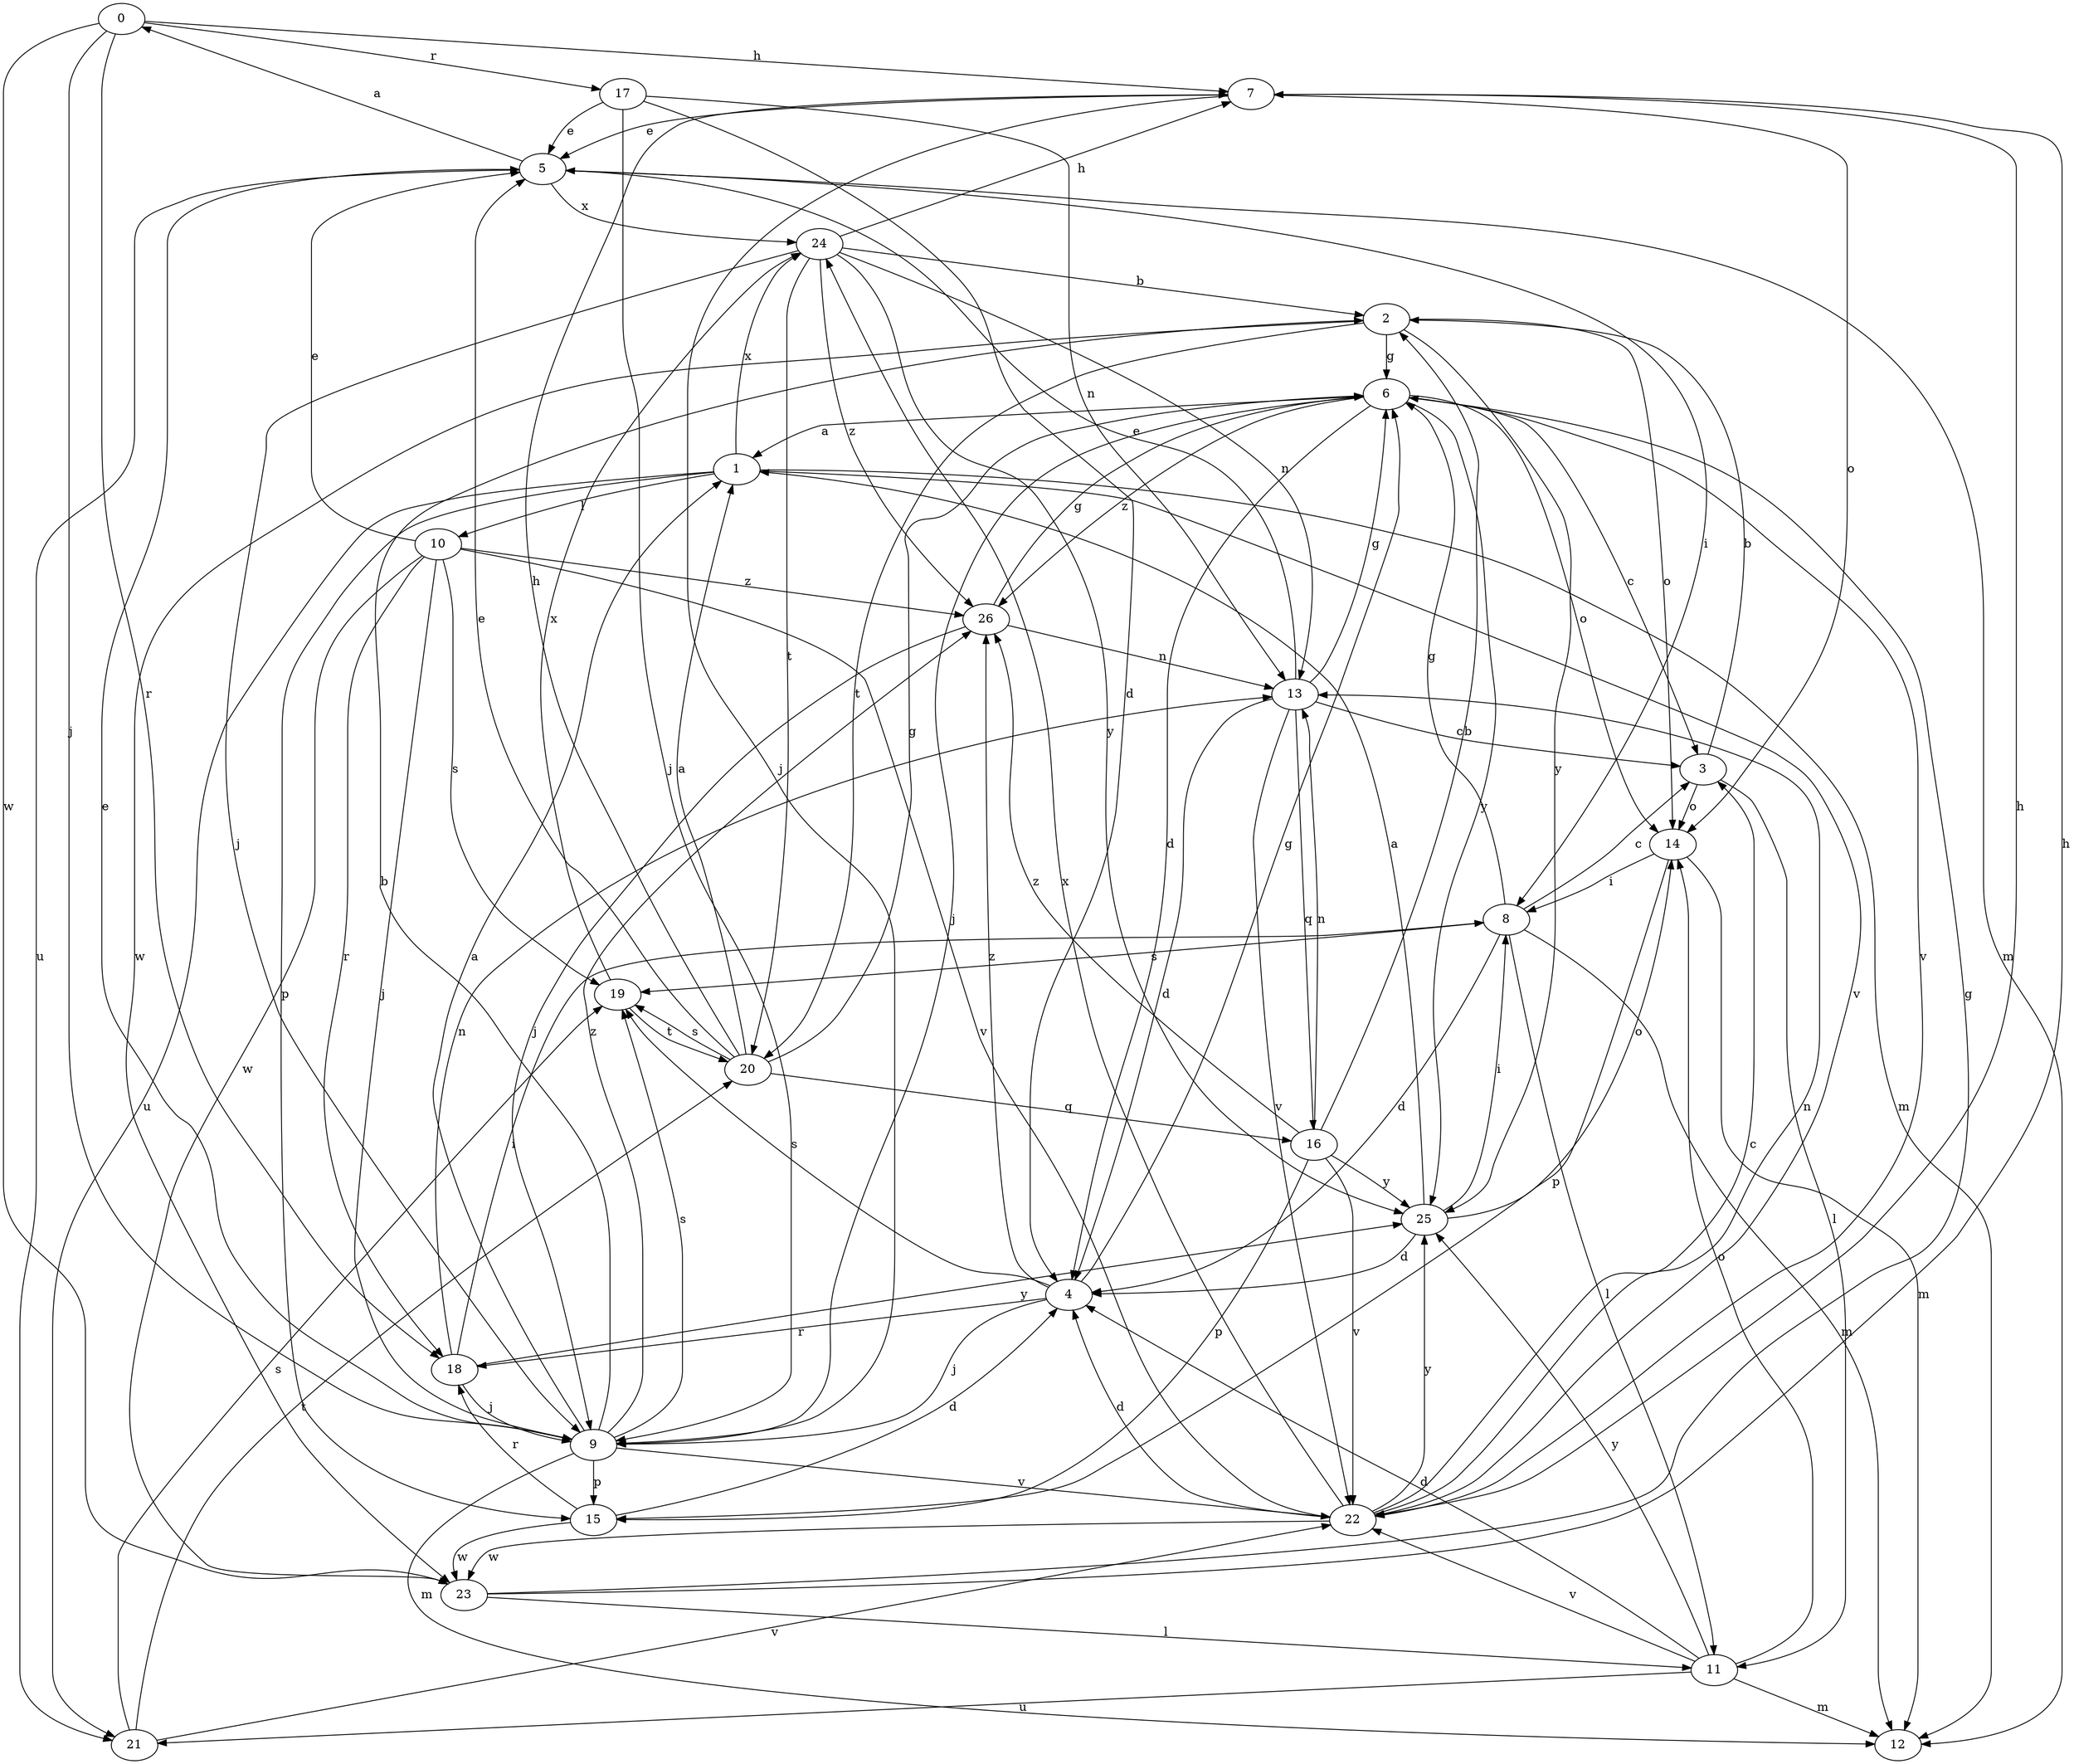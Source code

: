 strict digraph  {
0;
1;
2;
3;
4;
5;
6;
7;
8;
9;
10;
11;
12;
13;
14;
15;
16;
17;
18;
19;
20;
21;
22;
23;
24;
25;
26;
0 -> 7  [label=h];
0 -> 9  [label=j];
0 -> 17  [label=r];
0 -> 18  [label=r];
0 -> 23  [label=w];
1 -> 10  [label=l];
1 -> 12  [label=m];
1 -> 15  [label=p];
1 -> 21  [label=u];
1 -> 22  [label=v];
1 -> 24  [label=x];
2 -> 6  [label=g];
2 -> 14  [label=o];
2 -> 20  [label=t];
2 -> 23  [label=w];
2 -> 25  [label=y];
3 -> 2  [label=b];
3 -> 11  [label=l];
3 -> 14  [label=o];
4 -> 6  [label=g];
4 -> 9  [label=j];
4 -> 18  [label=r];
4 -> 19  [label=s];
4 -> 26  [label=z];
5 -> 0  [label=a];
5 -> 8  [label=i];
5 -> 12  [label=m];
5 -> 21  [label=u];
5 -> 24  [label=x];
6 -> 1  [label=a];
6 -> 3  [label=c];
6 -> 4  [label=d];
6 -> 9  [label=j];
6 -> 14  [label=o];
6 -> 22  [label=v];
6 -> 25  [label=y];
6 -> 26  [label=z];
7 -> 5  [label=e];
7 -> 9  [label=j];
7 -> 14  [label=o];
8 -> 3  [label=c];
8 -> 4  [label=d];
8 -> 6  [label=g];
8 -> 11  [label=l];
8 -> 12  [label=m];
8 -> 19  [label=s];
9 -> 1  [label=a];
9 -> 2  [label=b];
9 -> 5  [label=e];
9 -> 12  [label=m];
9 -> 15  [label=p];
9 -> 19  [label=s];
9 -> 22  [label=v];
9 -> 26  [label=z];
10 -> 5  [label=e];
10 -> 9  [label=j];
10 -> 18  [label=r];
10 -> 19  [label=s];
10 -> 22  [label=v];
10 -> 23  [label=w];
10 -> 26  [label=z];
11 -> 4  [label=d];
11 -> 12  [label=m];
11 -> 14  [label=o];
11 -> 21  [label=u];
11 -> 22  [label=v];
11 -> 25  [label=y];
13 -> 3  [label=c];
13 -> 4  [label=d];
13 -> 5  [label=e];
13 -> 6  [label=g];
13 -> 16  [label=q];
13 -> 22  [label=v];
14 -> 8  [label=i];
14 -> 12  [label=m];
14 -> 15  [label=p];
15 -> 4  [label=d];
15 -> 18  [label=r];
15 -> 23  [label=w];
16 -> 2  [label=b];
16 -> 13  [label=n];
16 -> 15  [label=p];
16 -> 22  [label=v];
16 -> 25  [label=y];
16 -> 26  [label=z];
17 -> 4  [label=d];
17 -> 5  [label=e];
17 -> 9  [label=j];
17 -> 13  [label=n];
18 -> 8  [label=i];
18 -> 9  [label=j];
18 -> 13  [label=n];
18 -> 25  [label=y];
19 -> 20  [label=t];
19 -> 24  [label=x];
20 -> 1  [label=a];
20 -> 5  [label=e];
20 -> 6  [label=g];
20 -> 7  [label=h];
20 -> 16  [label=q];
20 -> 19  [label=s];
21 -> 19  [label=s];
21 -> 20  [label=t];
21 -> 22  [label=v];
22 -> 3  [label=c];
22 -> 4  [label=d];
22 -> 7  [label=h];
22 -> 13  [label=n];
22 -> 23  [label=w];
22 -> 24  [label=x];
22 -> 25  [label=y];
23 -> 6  [label=g];
23 -> 7  [label=h];
23 -> 11  [label=l];
24 -> 2  [label=b];
24 -> 7  [label=h];
24 -> 9  [label=j];
24 -> 13  [label=n];
24 -> 20  [label=t];
24 -> 25  [label=y];
24 -> 26  [label=z];
25 -> 1  [label=a];
25 -> 4  [label=d];
25 -> 8  [label=i];
25 -> 14  [label=o];
26 -> 6  [label=g];
26 -> 9  [label=j];
26 -> 13  [label=n];
}
